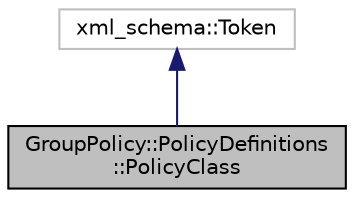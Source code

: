digraph "GroupPolicy::PolicyDefinitions::PolicyClass"
{
 // LATEX_PDF_SIZE
  edge [fontname="Helvetica",fontsize="10",labelfontname="Helvetica",labelfontsize="10"];
  node [fontname="Helvetica",fontsize="10",shape=record];
  Node1 [label="GroupPolicy::PolicyDefinitions\l::PolicyClass",height=0.2,width=0.4,color="black", fillcolor="grey75", style="filled", fontcolor="black",tooltip="Enumeration class corresponding to the PolicyClass schema type."];
  Node2 -> Node1 [dir="back",color="midnightblue",fontsize="10",style="solid",fontname="Helvetica"];
  Node2 [label="xml_schema::Token",height=0.2,width=0.4,color="grey75", fillcolor="white", style="filled",tooltip=" "];
}
